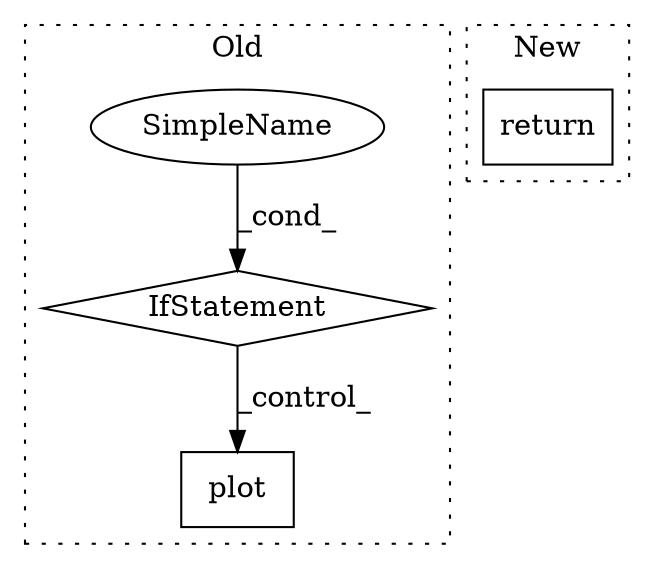 digraph G {
subgraph cluster0 {
1 [label="plot" a="32" s="4899,4926" l="5,1" shape="box"];
3 [label="IfStatement" a="25" s="4607,4621" l="4,2" shape="diamond"];
4 [label="SimpleName" a="42" s="" l="" shape="ellipse"];
label = "Old";
style="dotted";
}
subgraph cluster1 {
2 [label="return" a="41" s="4315" l="7" shape="box"];
label = "New";
style="dotted";
}
3 -> 1 [label="_control_"];
4 -> 3 [label="_cond_"];
}